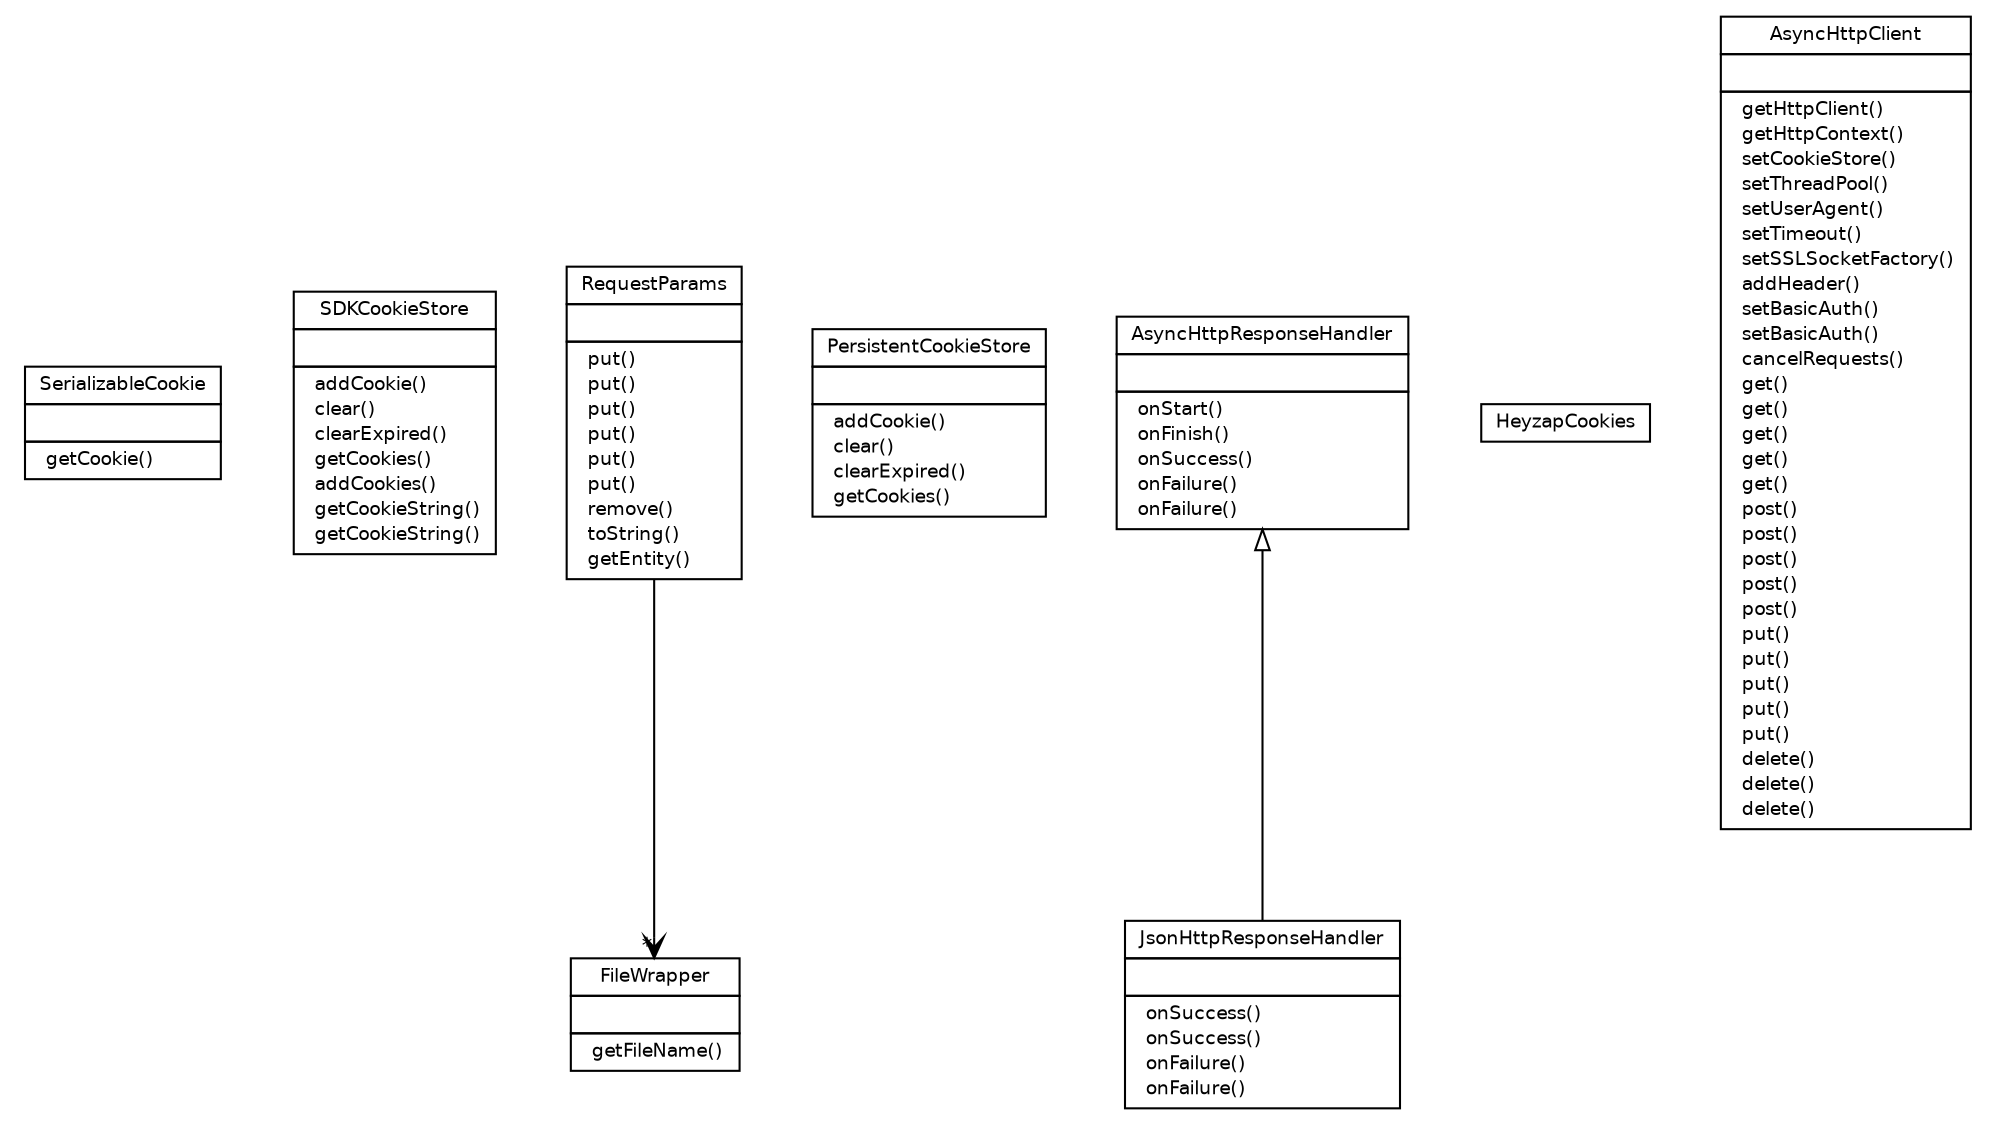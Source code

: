 #!/usr/local/bin/dot
#
# Class diagram 
# Generated by UMLGraph version 5.2 (http://www.umlgraph.org/)
#

digraph G {
	edge [fontname="Helvetica",fontsize=10,labelfontname="Helvetica",labelfontsize=10];
	node [fontname="Helvetica",fontsize=10,shape=plaintext];
	nodesep=0.25;
	ranksep=0.5;
	// com.heyzap.http.SerializableCookie
	c133 [label=<<table title="com.heyzap.http.SerializableCookie" border="0" cellborder="1" cellspacing="0" cellpadding="2" port="p" href="./SerializableCookie.html">
		<tr><td><table border="0" cellspacing="0" cellpadding="1">
<tr><td align="center" balign="center"> SerializableCookie </td></tr>
		</table></td></tr>
		<tr><td><table border="0" cellspacing="0" cellpadding="1">
<tr><td align="left" balign="left">  </td></tr>
		</table></td></tr>
		<tr><td><table border="0" cellspacing="0" cellpadding="1">
<tr><td align="left" balign="left">  getCookie() </td></tr>
		</table></td></tr>
		</table>>, fontname="Helvetica", fontcolor="black", fontsize=9.0];
	// com.heyzap.http.SDKCookieStore
	c134 [label=<<table title="com.heyzap.http.SDKCookieStore" border="0" cellborder="1" cellspacing="0" cellpadding="2" port="p" href="./SDKCookieStore.html">
		<tr><td><table border="0" cellspacing="0" cellpadding="1">
<tr><td align="center" balign="center"> SDKCookieStore </td></tr>
		</table></td></tr>
		<tr><td><table border="0" cellspacing="0" cellpadding="1">
<tr><td align="left" balign="left">  </td></tr>
		</table></td></tr>
		<tr><td><table border="0" cellspacing="0" cellpadding="1">
<tr><td align="left" balign="left">  addCookie() </td></tr>
<tr><td align="left" balign="left">  clear() </td></tr>
<tr><td align="left" balign="left">  clearExpired() </td></tr>
<tr><td align="left" balign="left">  getCookies() </td></tr>
<tr><td align="left" balign="left">  addCookies() </td></tr>
<tr><td align="left" balign="left">  getCookieString() </td></tr>
<tr><td align="left" balign="left">  getCookieString() </td></tr>
		</table></td></tr>
		</table>>, fontname="Helvetica", fontcolor="black", fontsize=9.0];
	// com.heyzap.http.RequestParams
	c135 [label=<<table title="com.heyzap.http.RequestParams" border="0" cellborder="1" cellspacing="0" cellpadding="2" port="p" href="./RequestParams.html">
		<tr><td><table border="0" cellspacing="0" cellpadding="1">
<tr><td align="center" balign="center"> RequestParams </td></tr>
		</table></td></tr>
		<tr><td><table border="0" cellspacing="0" cellpadding="1">
<tr><td align="left" balign="left">  </td></tr>
		</table></td></tr>
		<tr><td><table border="0" cellspacing="0" cellpadding="1">
<tr><td align="left" balign="left">  put() </td></tr>
<tr><td align="left" balign="left">  put() </td></tr>
<tr><td align="left" balign="left">  put() </td></tr>
<tr><td align="left" balign="left">  put() </td></tr>
<tr><td align="left" balign="left">  put() </td></tr>
<tr><td align="left" balign="left">  put() </td></tr>
<tr><td align="left" balign="left">  remove() </td></tr>
<tr><td align="left" balign="left">  toString() </td></tr>
<tr><td align="left" balign="left">  getEntity() </td></tr>
		</table></td></tr>
		</table>>, fontname="Helvetica", fontcolor="black", fontsize=9.0];
	// com.heyzap.http.PersistentCookieStore
	c136 [label=<<table title="com.heyzap.http.PersistentCookieStore" border="0" cellborder="1" cellspacing="0" cellpadding="2" port="p" href="./PersistentCookieStore.html">
		<tr><td><table border="0" cellspacing="0" cellpadding="1">
<tr><td align="center" balign="center"> PersistentCookieStore </td></tr>
		</table></td></tr>
		<tr><td><table border="0" cellspacing="0" cellpadding="1">
<tr><td align="left" balign="left">  </td></tr>
		</table></td></tr>
		<tr><td><table border="0" cellspacing="0" cellpadding="1">
<tr><td align="left" balign="left">  addCookie() </td></tr>
<tr><td align="left" balign="left">  clear() </td></tr>
<tr><td align="left" balign="left">  clearExpired() </td></tr>
<tr><td align="left" balign="left">  getCookies() </td></tr>
		</table></td></tr>
		</table>>, fontname="Helvetica", fontcolor="black", fontsize=9.0];
	// com.heyzap.http.JsonHttpResponseHandler
	c137 [label=<<table title="com.heyzap.http.JsonHttpResponseHandler" border="0" cellborder="1" cellspacing="0" cellpadding="2" port="p" href="./JsonHttpResponseHandler.html">
		<tr><td><table border="0" cellspacing="0" cellpadding="1">
<tr><td align="center" balign="center"> JsonHttpResponseHandler </td></tr>
		</table></td></tr>
		<tr><td><table border="0" cellspacing="0" cellpadding="1">
<tr><td align="left" balign="left">  </td></tr>
		</table></td></tr>
		<tr><td><table border="0" cellspacing="0" cellpadding="1">
<tr><td align="left" balign="left">  onSuccess() </td></tr>
<tr><td align="left" balign="left">  onSuccess() </td></tr>
<tr><td align="left" balign="left">  onFailure() </td></tr>
<tr><td align="left" balign="left">  onFailure() </td></tr>
		</table></td></tr>
		</table>>, fontname="Helvetica", fontcolor="black", fontsize=9.0];
	// com.heyzap.http.HeyzapCookies
	c138 [label=<<table title="com.heyzap.http.HeyzapCookies" border="0" cellborder="1" cellspacing="0" cellpadding="2" port="p" href="./HeyzapCookies.html">
		<tr><td><table border="0" cellspacing="0" cellpadding="1">
<tr><td align="center" balign="center"> HeyzapCookies </td></tr>
		</table></td></tr>
		</table>>, fontname="Helvetica", fontcolor="black", fontsize=9.0];
	// com.heyzap.http.AsyncHttpResponseHandler
	c139 [label=<<table title="com.heyzap.http.AsyncHttpResponseHandler" border="0" cellborder="1" cellspacing="0" cellpadding="2" port="p" href="./AsyncHttpResponseHandler.html">
		<tr><td><table border="0" cellspacing="0" cellpadding="1">
<tr><td align="center" balign="center"> AsyncHttpResponseHandler </td></tr>
		</table></td></tr>
		<tr><td><table border="0" cellspacing="0" cellpadding="1">
<tr><td align="left" balign="left">  </td></tr>
		</table></td></tr>
		<tr><td><table border="0" cellspacing="0" cellpadding="1">
<tr><td align="left" balign="left">  onStart() </td></tr>
<tr><td align="left" balign="left">  onFinish() </td></tr>
<tr><td align="left" balign="left">  onSuccess() </td></tr>
<tr><td align="left" balign="left">  onFailure() </td></tr>
<tr><td align="left" balign="left">  onFailure() </td></tr>
		</table></td></tr>
		</table>>, fontname="Helvetica", fontcolor="black", fontsize=9.0];
	// com.heyzap.http.AsyncHttpClient
	c140 [label=<<table title="com.heyzap.http.AsyncHttpClient" border="0" cellborder="1" cellspacing="0" cellpadding="2" port="p" href="./AsyncHttpClient.html">
		<tr><td><table border="0" cellspacing="0" cellpadding="1">
<tr><td align="center" balign="center"> AsyncHttpClient </td></tr>
		</table></td></tr>
		<tr><td><table border="0" cellspacing="0" cellpadding="1">
<tr><td align="left" balign="left">  </td></tr>
		</table></td></tr>
		<tr><td><table border="0" cellspacing="0" cellpadding="1">
<tr><td align="left" balign="left">  getHttpClient() </td></tr>
<tr><td align="left" balign="left">  getHttpContext() </td></tr>
<tr><td align="left" balign="left">  setCookieStore() </td></tr>
<tr><td align="left" balign="left">  setThreadPool() </td></tr>
<tr><td align="left" balign="left">  setUserAgent() </td></tr>
<tr><td align="left" balign="left">  setTimeout() </td></tr>
<tr><td align="left" balign="left">  setSSLSocketFactory() </td></tr>
<tr><td align="left" balign="left">  addHeader() </td></tr>
<tr><td align="left" balign="left">  setBasicAuth() </td></tr>
<tr><td align="left" balign="left">  setBasicAuth() </td></tr>
<tr><td align="left" balign="left">  cancelRequests() </td></tr>
<tr><td align="left" balign="left">  get() </td></tr>
<tr><td align="left" balign="left">  get() </td></tr>
<tr><td align="left" balign="left">  get() </td></tr>
<tr><td align="left" balign="left">  get() </td></tr>
<tr><td align="left" balign="left">  get() </td></tr>
<tr><td align="left" balign="left">  post() </td></tr>
<tr><td align="left" balign="left">  post() </td></tr>
<tr><td align="left" balign="left">  post() </td></tr>
<tr><td align="left" balign="left">  post() </td></tr>
<tr><td align="left" balign="left">  post() </td></tr>
<tr><td align="left" balign="left">  put() </td></tr>
<tr><td align="left" balign="left">  put() </td></tr>
<tr><td align="left" balign="left">  put() </td></tr>
<tr><td align="left" balign="left">  put() </td></tr>
<tr><td align="left" balign="left">  put() </td></tr>
<tr><td align="left" balign="left">  delete() </td></tr>
<tr><td align="left" balign="left">  delete() </td></tr>
<tr><td align="left" balign="left">  delete() </td></tr>
		</table></td></tr>
		</table>>, fontname="Helvetica", fontcolor="black", fontsize=9.0];
	//com.heyzap.http.JsonHttpResponseHandler extends com.heyzap.http.AsyncHttpResponseHandler
	c139:p -> c137:p [dir=back,arrowtail=empty];
	// com.heyzap.http.RequestParams NAVASSOC com.heyzap.http.RequestParams.FileWrapper
	c135:p -> c187:p [taillabel="", label="", headlabel="*", fontname="Helvetica", fontcolor="black", fontsize=10.0, color="black", arrowhead=open];
	// com.heyzap.http.RequestParams.FileWrapper
	c187 [label=<<table title="com.heyzap.http.RequestParams.FileWrapper" border="0" cellborder="1" cellspacing="0" cellpadding="2" port="p" href="http://java.sun.com/j2se/1.4.2/docs/api/com/heyzap/http/RequestParams/FileWrapper.html">
		<tr><td><table border="0" cellspacing="0" cellpadding="1">
<tr><td align="center" balign="center"> FileWrapper </td></tr>
		</table></td></tr>
		<tr><td><table border="0" cellspacing="0" cellpadding="1">
<tr><td align="left" balign="left">  </td></tr>
		</table></td></tr>
		<tr><td><table border="0" cellspacing="0" cellpadding="1">
<tr><td align="left" balign="left">  getFileName() </td></tr>
		</table></td></tr>
		</table>>, fontname="Helvetica", fontcolor="black", fontsize=9.0];
}

